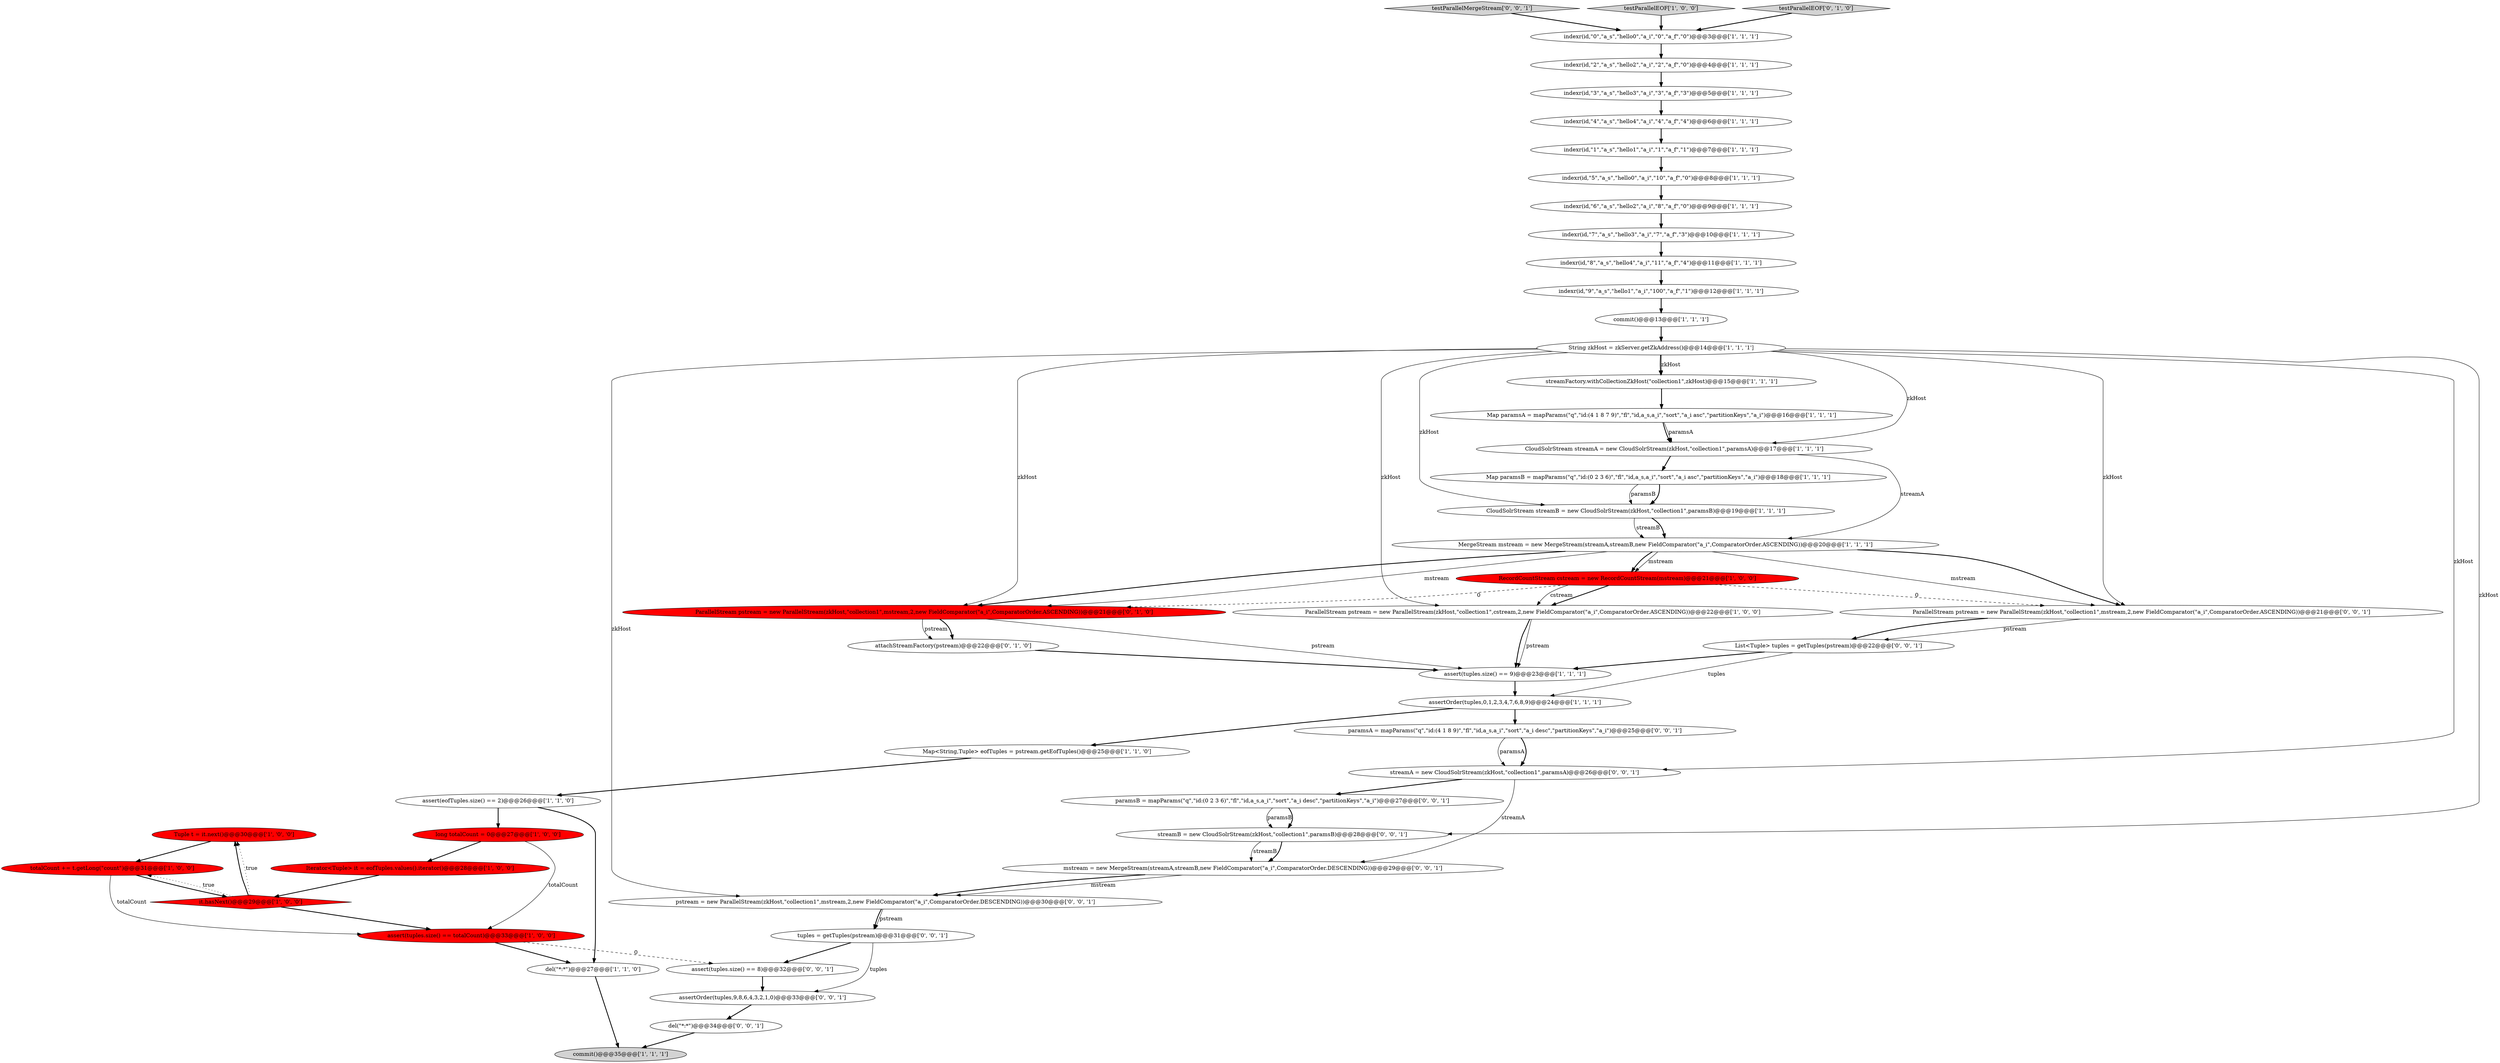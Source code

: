 digraph {
30 [style = filled, label = "Tuple t = it.next()@@@30@@@['1', '0', '0']", fillcolor = red, shape = ellipse image = "AAA1AAABBB1BBB"];
15 [style = filled, label = "indexr(id,\"8\",\"a_s\",\"hello4\",\"a_i\",\"11\",\"a_f\",\"4\")@@@11@@@['1', '1', '1']", fillcolor = white, shape = ellipse image = "AAA0AAABBB1BBB"];
10 [style = filled, label = "indexr(id,\"0\",\"a_s\",\"hello0\",\"a_i\",\"0\",\"a_f\",\"0\")@@@3@@@['1', '1', '1']", fillcolor = white, shape = ellipse image = "AAA0AAABBB1BBB"];
47 [style = filled, label = "paramsA = mapParams(\"q\",\"id:(4 1 8 9)\",\"fl\",\"id,a_s,a_i\",\"sort\",\"a_i desc\",\"partitionKeys\",\"a_i\")@@@25@@@['0', '0', '1']", fillcolor = white, shape = ellipse image = "AAA0AAABBB3BBB"];
22 [style = filled, label = "MergeStream mstream = new MergeStream(streamA,streamB,new FieldComparator(\"a_i\",ComparatorOrder.ASCENDING))@@@20@@@['1', '1', '1']", fillcolor = white, shape = ellipse image = "AAA0AAABBB1BBB"];
11 [style = filled, label = "indexr(id,\"9\",\"a_s\",\"hello1\",\"a_i\",\"100\",\"a_f\",\"1\")@@@12@@@['1', '1', '1']", fillcolor = white, shape = ellipse image = "AAA0AAABBB1BBB"];
32 [style = filled, label = "streamFactory.withCollectionZkHost(\"collection1\",zkHost)@@@15@@@['1', '1', '1']", fillcolor = white, shape = ellipse image = "AAA0AAABBB1BBB"];
12 [style = filled, label = "totalCount += t.getLong(\"count\")@@@31@@@['1', '0', '0']", fillcolor = red, shape = ellipse image = "AAA1AAABBB1BBB"];
17 [style = filled, label = "String zkHost = zkServer.getZkAddress()@@@14@@@['1', '1', '1']", fillcolor = white, shape = ellipse image = "AAA0AAABBB1BBB"];
19 [style = filled, label = "long totalCount = 0@@@27@@@['1', '0', '0']", fillcolor = red, shape = ellipse image = "AAA1AAABBB1BBB"];
25 [style = filled, label = "Map paramsB = mapParams(\"q\",\"id:(0 2 3 6)\",\"fl\",\"id,a_s,a_i\",\"sort\",\"a_i asc\",\"partitionKeys\",\"a_i\")@@@18@@@['1', '1', '1']", fillcolor = white, shape = ellipse image = "AAA0AAABBB1BBB"];
28 [style = filled, label = "it.hasNext()@@@29@@@['1', '0', '0']", fillcolor = red, shape = diamond image = "AAA1AAABBB1BBB"];
1 [style = filled, label = "indexr(id,\"4\",\"a_s\",\"hello4\",\"a_i\",\"4\",\"a_f\",\"4\")@@@6@@@['1', '1', '1']", fillcolor = white, shape = ellipse image = "AAA0AAABBB1BBB"];
24 [style = filled, label = "RecordCountStream cstream = new RecordCountStream(mstream)@@@21@@@['1', '0', '0']", fillcolor = red, shape = ellipse image = "AAA1AAABBB1BBB"];
46 [style = filled, label = "streamA = new CloudSolrStream(zkHost,\"collection1\",paramsA)@@@26@@@['0', '0', '1']", fillcolor = white, shape = ellipse image = "AAA0AAABBB3BBB"];
2 [style = filled, label = "indexr(id,\"7\",\"a_s\",\"hello3\",\"a_i\",\"7\",\"a_f\",\"3\")@@@10@@@['1', '1', '1']", fillcolor = white, shape = ellipse image = "AAA0AAABBB1BBB"];
6 [style = filled, label = "assert(tuples.size() == 9)@@@23@@@['1', '1', '1']", fillcolor = white, shape = ellipse image = "AAA0AAABBB1BBB"];
40 [style = filled, label = "assertOrder(tuples,9,8,6,4,3,2,1,0)@@@33@@@['0', '0', '1']", fillcolor = white, shape = ellipse image = "AAA0AAABBB3BBB"];
0 [style = filled, label = "indexr(id,\"2\",\"a_s\",\"hello2\",\"a_i\",\"2\",\"a_f\",\"0\")@@@4@@@['1', '1', '1']", fillcolor = white, shape = ellipse image = "AAA0AAABBB1BBB"];
36 [style = filled, label = "del(\"*:*\")@@@34@@@['0', '0', '1']", fillcolor = white, shape = ellipse image = "AAA0AAABBB3BBB"];
34 [style = filled, label = "attachStreamFactory(pstream)@@@22@@@['0', '1', '0']", fillcolor = white, shape = ellipse image = "AAA0AAABBB2BBB"];
42 [style = filled, label = "testParallelMergeStream['0', '0', '1']", fillcolor = lightgray, shape = diamond image = "AAA0AAABBB3BBB"];
9 [style = filled, label = "del(\"*:*\")@@@27@@@['1', '1', '0']", fillcolor = white, shape = ellipse image = "AAA0AAABBB1BBB"];
5 [style = filled, label = "CloudSolrStream streamA = new CloudSolrStream(zkHost,\"collection1\",paramsA)@@@17@@@['1', '1', '1']", fillcolor = white, shape = ellipse image = "AAA0AAABBB1BBB"];
41 [style = filled, label = "tuples = getTuples(pstream)@@@31@@@['0', '0', '1']", fillcolor = white, shape = ellipse image = "AAA0AAABBB3BBB"];
8 [style = filled, label = "Map<String,Tuple> eofTuples = pstream.getEofTuples()@@@25@@@['1', '1', '0']", fillcolor = white, shape = ellipse image = "AAA0AAABBB1BBB"];
7 [style = filled, label = "Iterator<Tuple> it = eofTuples.values().iterator()@@@28@@@['1', '0', '0']", fillcolor = red, shape = ellipse image = "AAA1AAABBB1BBB"];
45 [style = filled, label = "List<Tuple> tuples = getTuples(pstream)@@@22@@@['0', '0', '1']", fillcolor = white, shape = ellipse image = "AAA0AAABBB3BBB"];
13 [style = filled, label = "Map paramsA = mapParams(\"q\",\"id:(4 1 8 7 9)\",\"fl\",\"id,a_s,a_i\",\"sort\",\"a_i asc\",\"partitionKeys\",\"a_i\")@@@16@@@['1', '1', '1']", fillcolor = white, shape = ellipse image = "AAA0AAABBB1BBB"];
23 [style = filled, label = "assert(eofTuples.size() == 2)@@@26@@@['1', '1', '0']", fillcolor = white, shape = ellipse image = "AAA0AAABBB1BBB"];
3 [style = filled, label = "indexr(id,\"3\",\"a_s\",\"hello3\",\"a_i\",\"3\",\"a_f\",\"3\")@@@5@@@['1', '1', '1']", fillcolor = white, shape = ellipse image = "AAA0AAABBB1BBB"];
39 [style = filled, label = "mstream = new MergeStream(streamA,streamB,new FieldComparator(\"a_i\",ComparatorOrder.DESCENDING))@@@29@@@['0', '0', '1']", fillcolor = white, shape = ellipse image = "AAA0AAABBB3BBB"];
16 [style = filled, label = "commit()@@@35@@@['1', '1', '1']", fillcolor = lightgray, shape = ellipse image = "AAA0AAABBB1BBB"];
35 [style = filled, label = "ParallelStream pstream = new ParallelStream(zkHost,\"collection1\",mstream,2,new FieldComparator(\"a_i\",ComparatorOrder.ASCENDING))@@@21@@@['0', '1', '0']", fillcolor = red, shape = ellipse image = "AAA1AAABBB2BBB"];
37 [style = filled, label = "streamB = new CloudSolrStream(zkHost,\"collection1\",paramsB)@@@28@@@['0', '0', '1']", fillcolor = white, shape = ellipse image = "AAA0AAABBB3BBB"];
38 [style = filled, label = "ParallelStream pstream = new ParallelStream(zkHost,\"collection1\",mstream,2,new FieldComparator(\"a_i\",ComparatorOrder.ASCENDING))@@@21@@@['0', '0', '1']", fillcolor = white, shape = ellipse image = "AAA0AAABBB3BBB"];
14 [style = filled, label = "assertOrder(tuples,0,1,2,3,4,7,6,8,9)@@@24@@@['1', '1', '1']", fillcolor = white, shape = ellipse image = "AAA0AAABBB1BBB"];
26 [style = filled, label = "CloudSolrStream streamB = new CloudSolrStream(zkHost,\"collection1\",paramsB)@@@19@@@['1', '1', '1']", fillcolor = white, shape = ellipse image = "AAA0AAABBB1BBB"];
43 [style = filled, label = "paramsB = mapParams(\"q\",\"id:(0 2 3 6)\",\"fl\",\"id,a_s,a_i\",\"sort\",\"a_i desc\",\"partitionKeys\",\"a_i\")@@@27@@@['0', '0', '1']", fillcolor = white, shape = ellipse image = "AAA0AAABBB3BBB"];
48 [style = filled, label = "assert(tuples.size() == 8)@@@32@@@['0', '0', '1']", fillcolor = white, shape = ellipse image = "AAA0AAABBB3BBB"];
44 [style = filled, label = "pstream = new ParallelStream(zkHost,\"collection1\",mstream,2,new FieldComparator(\"a_i\",ComparatorOrder.DESCENDING))@@@30@@@['0', '0', '1']", fillcolor = white, shape = ellipse image = "AAA0AAABBB3BBB"];
4 [style = filled, label = "commit()@@@13@@@['1', '1', '1']", fillcolor = white, shape = ellipse image = "AAA0AAABBB1BBB"];
29 [style = filled, label = "assert(tuples.size() == totalCount)@@@33@@@['1', '0', '0']", fillcolor = red, shape = ellipse image = "AAA1AAABBB1BBB"];
20 [style = filled, label = "testParallelEOF['1', '0', '0']", fillcolor = lightgray, shape = diamond image = "AAA0AAABBB1BBB"];
27 [style = filled, label = "ParallelStream pstream = new ParallelStream(zkHost,\"collection1\",cstream,2,new FieldComparator(\"a_i\",ComparatorOrder.ASCENDING))@@@22@@@['1', '0', '0']", fillcolor = white, shape = ellipse image = "AAA0AAABBB1BBB"];
33 [style = filled, label = "testParallelEOF['0', '1', '0']", fillcolor = lightgray, shape = diamond image = "AAA0AAABBB2BBB"];
31 [style = filled, label = "indexr(id,\"1\",\"a_s\",\"hello1\",\"a_i\",\"1\",\"a_f\",\"1\")@@@7@@@['1', '1', '1']", fillcolor = white, shape = ellipse image = "AAA0AAABBB1BBB"];
21 [style = filled, label = "indexr(id,\"6\",\"a_s\",\"hello2\",\"a_i\",\"8\",\"a_f\",\"0\")@@@9@@@['1', '1', '1']", fillcolor = white, shape = ellipse image = "AAA0AAABBB1BBB"];
18 [style = filled, label = "indexr(id,\"5\",\"a_s\",\"hello0\",\"a_i\",\"10\",\"a_f\",\"0\")@@@8@@@['1', '1', '1']", fillcolor = white, shape = ellipse image = "AAA0AAABBB1BBB"];
26->22 [style = solid, label="streamB"];
47->46 [style = solid, label="paramsA"];
19->29 [style = solid, label="totalCount"];
35->6 [style = solid, label="pstream"];
39->44 [style = solid, label="mstream"];
9->16 [style = bold, label=""];
35->34 [style = solid, label="pstream"];
26->22 [style = bold, label=""];
21->2 [style = bold, label=""];
17->35 [style = solid, label="zkHost"];
17->32 [style = solid, label="zkHost"];
28->30 [style = dotted, label="true"];
41->48 [style = bold, label=""];
15->11 [style = bold, label=""];
45->6 [style = bold, label=""];
17->5 [style = solid, label="zkHost"];
2->15 [style = bold, label=""];
17->27 [style = solid, label="zkHost"];
37->39 [style = solid, label="streamB"];
1->31 [style = bold, label=""];
24->27 [style = bold, label=""];
43->37 [style = solid, label="paramsB"];
0->3 [style = bold, label=""];
12->28 [style = bold, label=""];
8->23 [style = bold, label=""];
28->30 [style = bold, label=""];
17->46 [style = solid, label="zkHost"];
38->45 [style = bold, label=""];
17->26 [style = solid, label="zkHost"];
46->39 [style = solid, label="streamA"];
5->25 [style = bold, label=""];
27->6 [style = solid, label="pstream"];
22->38 [style = bold, label=""];
45->14 [style = solid, label="tuples"];
10->0 [style = bold, label=""];
25->26 [style = bold, label=""];
44->41 [style = bold, label=""];
13->5 [style = bold, label=""];
36->16 [style = bold, label=""];
17->44 [style = solid, label="zkHost"];
14->8 [style = bold, label=""];
12->29 [style = solid, label="totalCount"];
35->34 [style = bold, label=""];
22->24 [style = solid, label="mstream"];
13->5 [style = solid, label="paramsA"];
24->38 [style = dashed, label="0"];
46->43 [style = bold, label=""];
28->29 [style = bold, label=""];
4->17 [style = bold, label=""];
3->1 [style = bold, label=""];
22->38 [style = solid, label="mstream"];
11->4 [style = bold, label=""];
25->26 [style = solid, label="paramsB"];
29->48 [style = dashed, label="0"];
44->41 [style = solid, label="pstream"];
30->12 [style = bold, label=""];
7->28 [style = bold, label=""];
40->36 [style = bold, label=""];
23->19 [style = bold, label=""];
14->47 [style = bold, label=""];
18->21 [style = bold, label=""];
22->35 [style = solid, label="mstream"];
22->35 [style = bold, label=""];
37->39 [style = bold, label=""];
28->12 [style = dotted, label="true"];
39->44 [style = bold, label=""];
17->37 [style = solid, label="zkHost"];
29->9 [style = bold, label=""];
31->18 [style = bold, label=""];
47->46 [style = bold, label=""];
33->10 [style = bold, label=""];
5->22 [style = solid, label="streamA"];
43->37 [style = bold, label=""];
17->32 [style = bold, label=""];
27->6 [style = bold, label=""];
48->40 [style = bold, label=""];
24->27 [style = solid, label="cstream"];
20->10 [style = bold, label=""];
6->14 [style = bold, label=""];
38->45 [style = solid, label="pstream"];
42->10 [style = bold, label=""];
34->6 [style = bold, label=""];
24->35 [style = dashed, label="0"];
17->38 [style = solid, label="zkHost"];
22->24 [style = bold, label=""];
32->13 [style = bold, label=""];
23->9 [style = bold, label=""];
19->7 [style = bold, label=""];
41->40 [style = solid, label="tuples"];
}
